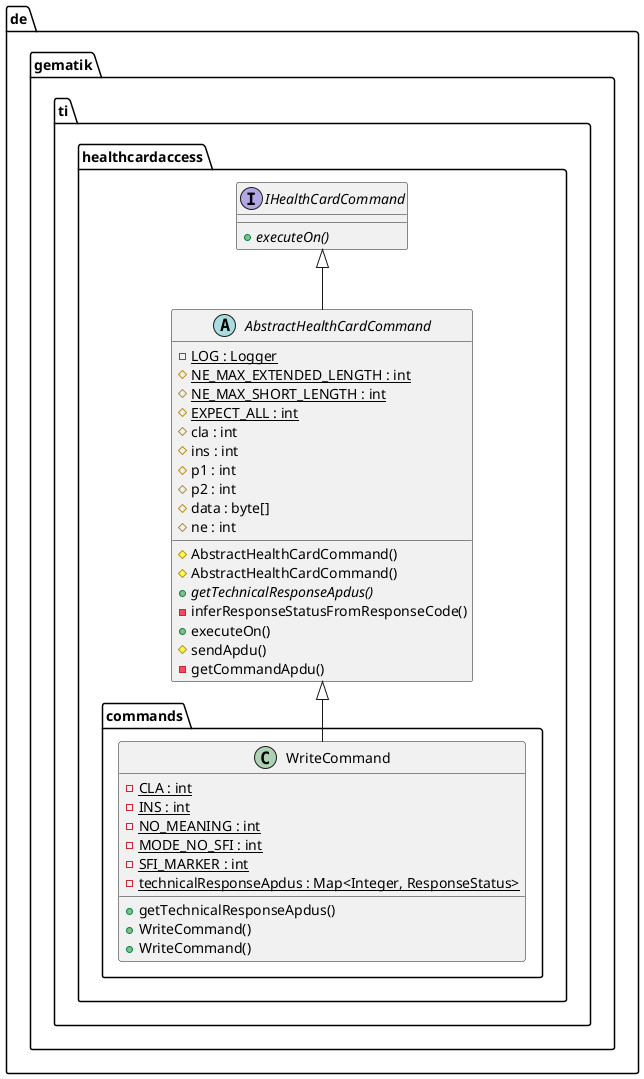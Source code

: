 @startuml

 package de.gematik.ti.healthcardaccess {
    interface IHealthCardCommand {
        {abstract} + executeOn()
    }
  }

 package de.gematik.ti.healthcardaccess {
    abstract class AbstractHealthCardCommand {
        {static} - LOG : Logger
        {static} # NE_MAX_EXTENDED_LENGTH : int
        {static} # NE_MAX_SHORT_LENGTH : int
        {static} # EXPECT_ALL : int
        # cla : int
        # ins : int
        # p1 : int
        # p2 : int
        # data : byte[]
        # ne : int
        # AbstractHealthCardCommand()
        # AbstractHealthCardCommand()
        {abstract} + getTechnicalResponseApdus()
        - inferResponseStatusFromResponseCode()
        + executeOn()
        # sendApdu()
        - getCommandApdu()
    }
  }

  package de.gematik.ti.healthcardaccess {
    package de.gematik.ti.healthcardaccess.commands {
      class WriteCommand {
          {static} - CLA : int
          {static} - INS : int
          {static} - NO_MEANING : int
          {static} - MODE_NO_SFI : int
          {static} - SFI_MARKER : int
          {static} - technicalResponseApdus : Map<Integer, ResponseStatus>
          + getTechnicalResponseApdus()
          + WriteCommand()
          + WriteCommand()
      }
    }
  }

  AbstractHealthCardCommand -up-|> IHealthCardCommand
  WriteCommand -up-|> AbstractHealthCardCommand

@enduml